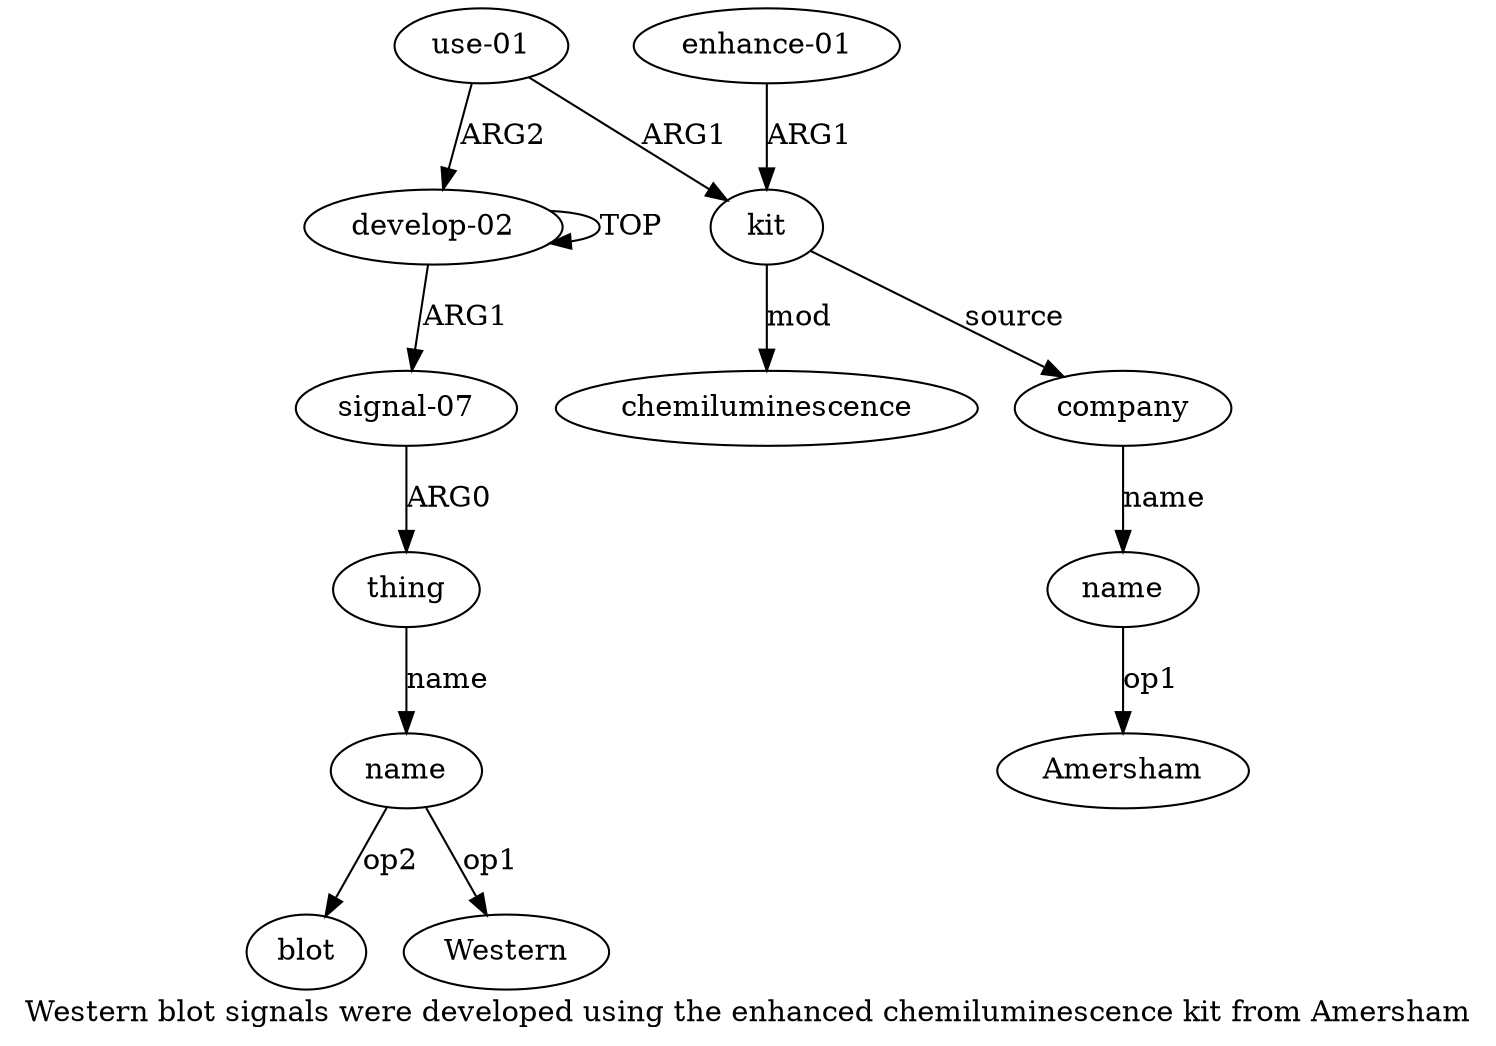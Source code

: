 digraph  {
	graph [label="Western blot signals were developed using the enhanced chemiluminescence kit from Amersham"];
	node [label="\N"];
	"a3 blot"	 [color=black,
		gold_ind=-1,
		gold_label=blot,
		label=blot,
		test_ind=-1,
		test_label=blot];
	"a3 Western"	 [color=black,
		gold_ind=-1,
		gold_label=Western,
		label=Western,
		test_ind=-1,
		test_label=Western];
	"a9 Amersham"	 [color=black,
		gold_ind=-1,
		gold_label=Amersham,
		label=Amersham,
		test_ind=-1,
		test_label=Amersham];
	a1	 [color=black,
		gold_ind=1,
		gold_label="signal-07",
		label="signal-07",
		test_ind=1,
		test_label="signal-07"];
	a2	 [color=black,
		gold_ind=2,
		gold_label=thing,
		label=thing,
		test_ind=2,
		test_label=thing];
	a1 -> a2 [key=0,
	color=black,
	gold_label=ARG0,
	label=ARG0,
	test_label=ARG0];
a0 [color=black,
	gold_ind=0,
	gold_label="develop-02",
	label="develop-02",
	test_ind=0,
	test_label="develop-02"];
a0 -> a1 [key=0,
color=black,
gold_label=ARG1,
label=ARG1,
test_label=ARG1];
a0 -> a0 [key=0,
color=black,
gold_label=TOP,
label=TOP,
test_label=TOP];
a3 [color=black,
gold_ind=3,
gold_label=name,
label=name,
test_ind=3,
test_label=name];
a3 -> "a3 blot" [key=0,
color=black,
gold_label=op2,
label=op2,
test_label=op2];
a3 -> "a3 Western" [key=0,
color=black,
gold_label=op1,
label=op1,
test_label=op1];
a2 -> a3 [key=0,
color=black,
gold_label=name,
label=name,
test_label=name];
a5 [color=black,
gold_ind=5,
gold_label=kit,
label=kit,
test_ind=5,
test_label=kit];
a7 [color=black,
gold_ind=7,
gold_label=chemiluminescence,
label=chemiluminescence,
test_ind=7,
test_label=chemiluminescence];
a5 -> a7 [key=0,
color=black,
gold_label=mod,
label=mod,
test_label=mod];
a8 [color=black,
gold_ind=8,
gold_label=company,
label=company,
test_ind=8,
test_label=company];
a5 -> a8 [key=0,
color=black,
gold_label=source,
label=source,
test_label=source];
a4 [color=black,
gold_ind=4,
gold_label="use-01",
label="use-01",
test_ind=4,
test_label="use-01"];
a4 -> a0 [key=0,
color=black,
gold_label=ARG2,
label=ARG2,
test_label=ARG2];
a4 -> a5 [key=0,
color=black,
gold_label=ARG1,
label=ARG1,
test_label=ARG1];
a6 [color=black,
gold_ind=6,
gold_label="enhance-01",
label="enhance-01",
test_ind=6,
test_label="enhance-01"];
a6 -> a5 [key=0,
color=black,
gold_label=ARG1,
label=ARG1,
test_label=ARG1];
a9 [color=black,
gold_ind=9,
gold_label=name,
label=name,
test_ind=9,
test_label=name];
a9 -> "a9 Amersham" [key=0,
color=black,
gold_label=op1,
label=op1,
test_label=op1];
a8 -> a9 [key=0,
color=black,
gold_label=name,
label=name,
test_label=name];
}
